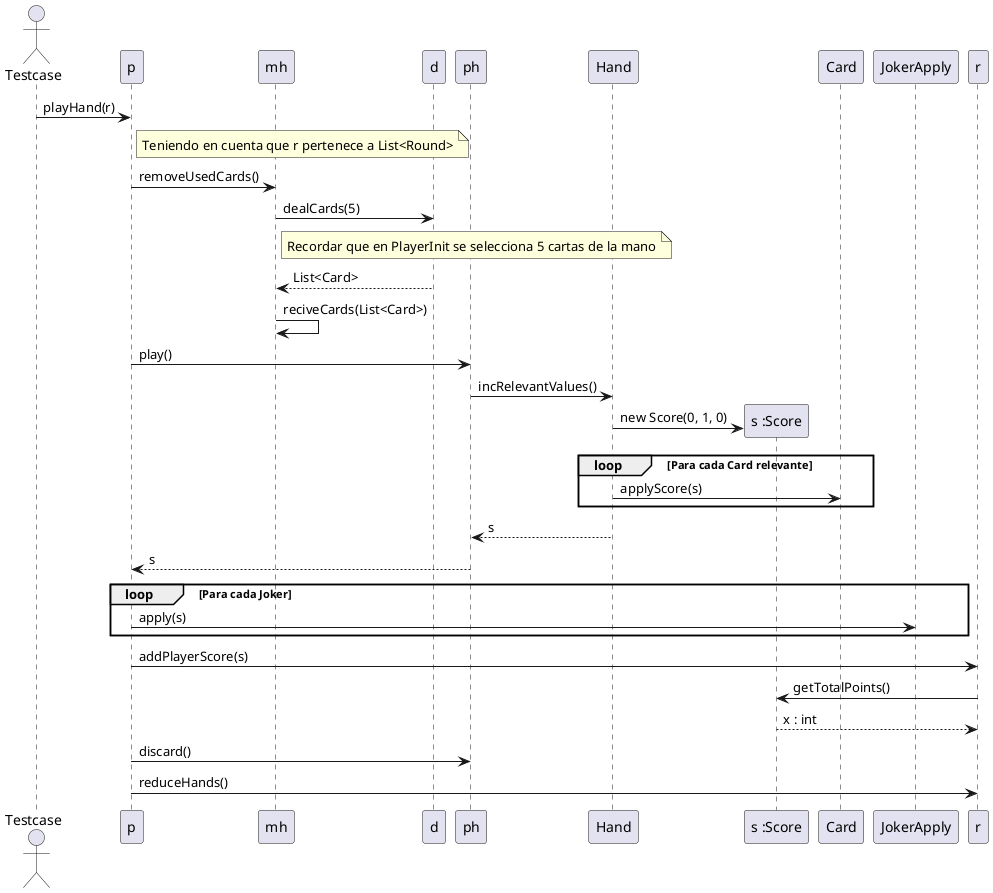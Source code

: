 @startuml

actor Testcase

Testcase -> p: playHand(r)
note right of p : Teniendo en cuenta que r pertenece a List<Round>

p -> mh: removeUsedCards()
mh -> d: dealCards(5)
note right of mh : Recordar que en PlayerInit se selecciona 5 cartas de la mano
d --> mh: List<Card>
mh -> mh: reciveCards(List<Card>)

p -> ph: play()
ph -> Hand: incRelevantValues()
create "s :Score" as s
Hand -> s: new Score(0, 1, 0)

loop Para cada Card relevante
  Hand -> Card: applyScore(s)
end loop

Hand --> ph: s
ph --> p: s

loop Para cada Joker
  p -> JokerApply: apply(s)
end loop

p -> r: addPlayerScore(s)
r -> s: getTotalPoints()
s --> r: x : int

p -> ph: discard()

p -> r: reduceHands()

@enduml